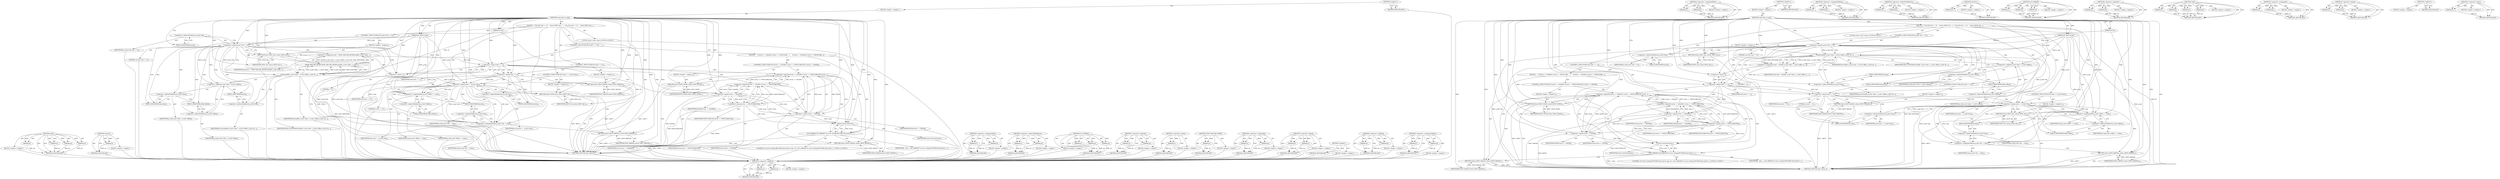 digraph "&lt;operator&gt;.assignmentMinus" {
vulnerable_140 [label=<(METHOD,&lt;operator&gt;.addition)>];
vulnerable_141 [label=<(PARAM,p1)>];
vulnerable_142 [label=<(PARAM,p2)>];
vulnerable_143 [label=<(BLOCK,&lt;empty&gt;,&lt;empty&gt;)>];
vulnerable_144 [label=<(METHOD_RETURN,ANY)>];
vulnerable_164 [label=<(METHOD,&lt;operator&gt;.assignmentPlus)>];
vulnerable_165 [label=<(PARAM,p1)>];
vulnerable_166 [label=<(PARAM,p2)>];
vulnerable_167 [label=<(BLOCK,&lt;empty&gt;,&lt;empty&gt;)>];
vulnerable_168 [label=<(METHOD_RETURN,ANY)>];
vulnerable_6 [label=<(METHOD,&lt;global&gt;)<SUB>1</SUB>>];
vulnerable_7 [label=<(BLOCK,&lt;empty&gt;,&lt;empty&gt;)<SUB>1</SUB>>];
vulnerable_8 [label=<(METHOD,send_data_to_app)<SUB>1</SUB>>];
vulnerable_9 [label=<(PARAM,int fd)<SUB>1</SUB>>];
vulnerable_10 [label=<(PARAM,BT_HDR *p_buf)<SUB>1</SUB>>];
vulnerable_11 [label=<(BLOCK,{

   if (p_buf-&gt;len == 0)
     return SENT_ALL...,{

   if (p_buf-&gt;len == 0)
     return SENT_ALL...)<SUB>1</SUB>>];
vulnerable_12 [label=<(CONTROL_STRUCTURE,IF,if (p_buf-&gt;len == 0))<SUB>3</SUB>>];
vulnerable_13 [label=<(&lt;operator&gt;.equals,p_buf-&gt;len == 0)<SUB>3</SUB>>];
vulnerable_14 [label=<(&lt;operator&gt;.indirectFieldAccess,p_buf-&gt;len)<SUB>3</SUB>>];
vulnerable_15 [label=<(IDENTIFIER,p_buf,p_buf-&gt;len == 0)<SUB>3</SUB>>];
vulnerable_16 [label=<(FIELD_IDENTIFIER,len,len)<SUB>3</SUB>>];
vulnerable_17 [label=<(LITERAL,0,p_buf-&gt;len == 0)<SUB>3</SUB>>];
vulnerable_18 [label=<(BLOCK,&lt;empty&gt;,&lt;empty&gt;)<SUB>4</SUB>>];
vulnerable_19 [label=<(RETURN,return SENT_ALL;,return SENT_ALL;)<SUB>4</SUB>>];
vulnerable_20 [label=<(IDENTIFIER,SENT_ALL,return SENT_ALL;)<SUB>4</SUB>>];
vulnerable_21 [label="<(LOCAL,ssize_t sent: ssize_t)<SUB>6</SUB>>"];
vulnerable_22 [label=<(&lt;operator&gt;.assignment,sent = send(fd, p_buf-&gt;data + p_buf-&gt;offset, p_...)<SUB>6</SUB>>];
vulnerable_23 [label=<(IDENTIFIER,sent,sent = send(fd, p_buf-&gt;data + p_buf-&gt;offset, p_...)<SUB>6</SUB>>];
vulnerable_24 [label=<(send,send(fd, p_buf-&gt;data + p_buf-&gt;offset, p_buf-&gt;le...)<SUB>6</SUB>>];
vulnerable_25 [label=<(IDENTIFIER,fd,send(fd, p_buf-&gt;data + p_buf-&gt;offset, p_buf-&gt;le...)<SUB>6</SUB>>];
vulnerable_26 [label=<(&lt;operator&gt;.addition,p_buf-&gt;data + p_buf-&gt;offset)<SUB>6</SUB>>];
vulnerable_27 [label=<(&lt;operator&gt;.indirectFieldAccess,p_buf-&gt;data)<SUB>6</SUB>>];
vulnerable_28 [label=<(IDENTIFIER,p_buf,p_buf-&gt;data + p_buf-&gt;offset)<SUB>6</SUB>>];
vulnerable_29 [label=<(FIELD_IDENTIFIER,data,data)<SUB>6</SUB>>];
vulnerable_30 [label=<(&lt;operator&gt;.indirectFieldAccess,p_buf-&gt;offset)<SUB>6</SUB>>];
vulnerable_31 [label=<(IDENTIFIER,p_buf,p_buf-&gt;data + p_buf-&gt;offset)<SUB>6</SUB>>];
vulnerable_32 [label=<(FIELD_IDENTIFIER,offset,offset)<SUB>6</SUB>>];
vulnerable_33 [label=<(&lt;operator&gt;.indirectFieldAccess,p_buf-&gt;len)<SUB>6</SUB>>];
vulnerable_34 [label=<(IDENTIFIER,p_buf,send(fd, p_buf-&gt;data + p_buf-&gt;offset, p_buf-&gt;le...)<SUB>6</SUB>>];
vulnerable_35 [label=<(FIELD_IDENTIFIER,len,len)<SUB>6</SUB>>];
vulnerable_36 [label=<(IDENTIFIER,MSG_DONTWAIT,send(fd, p_buf-&gt;data + p_buf-&gt;offset, p_buf-&gt;le...)<SUB>6</SUB>>];
vulnerable_37 [label=<(CONTROL_STRUCTURE,IF,if (sent == -1))<SUB>8</SUB>>];
vulnerable_38 [label=<(&lt;operator&gt;.equals,sent == -1)<SUB>8</SUB>>];
vulnerable_39 [label=<(IDENTIFIER,sent,sent == -1)<SUB>8</SUB>>];
vulnerable_40 [label=<(&lt;operator&gt;.minus,-1)<SUB>8</SUB>>];
vulnerable_41 [label=<(LITERAL,1,-1)<SUB>8</SUB>>];
vulnerable_42 [label=<(BLOCK,{
     if (errno == EAGAIN || errno == EWOULDBL...,{
     if (errno == EAGAIN || errno == EWOULDBL...)<SUB>8</SUB>>];
vulnerable_43 [label=<(CONTROL_STRUCTURE,IF,if (errno == EAGAIN || errno == EWOULDBLOCK || errno == EINTR))<SUB>9</SUB>>];
vulnerable_44 [label=<(&lt;operator&gt;.logicalOr,errno == EAGAIN || errno == EWOULDBLOCK || errn...)<SUB>9</SUB>>];
vulnerable_45 [label=<(&lt;operator&gt;.logicalOr,errno == EAGAIN || errno == EWOULDBLOCK)<SUB>9</SUB>>];
vulnerable_46 [label=<(&lt;operator&gt;.equals,errno == EAGAIN)<SUB>9</SUB>>];
vulnerable_47 [label=<(IDENTIFIER,errno,errno == EAGAIN)<SUB>9</SUB>>];
vulnerable_48 [label=<(IDENTIFIER,EAGAIN,errno == EAGAIN)<SUB>9</SUB>>];
vulnerable_49 [label=<(&lt;operator&gt;.equals,errno == EWOULDBLOCK)<SUB>9</SUB>>];
vulnerable_50 [label=<(IDENTIFIER,errno,errno == EWOULDBLOCK)<SUB>9</SUB>>];
vulnerable_51 [label=<(IDENTIFIER,EWOULDBLOCK,errno == EWOULDBLOCK)<SUB>9</SUB>>];
vulnerable_52 [label=<(&lt;operator&gt;.equals,errno == EINTR)<SUB>9</SUB>>];
vulnerable_53 [label=<(IDENTIFIER,errno,errno == EINTR)<SUB>9</SUB>>];
vulnerable_54 [label=<(IDENTIFIER,EINTR,errno == EINTR)<SUB>9</SUB>>];
vulnerable_55 [label=<(BLOCK,&lt;empty&gt;,&lt;empty&gt;)<SUB>10</SUB>>];
vulnerable_56 [label=<(RETURN,return SENT_NONE;,return SENT_NONE;)<SUB>10</SUB>>];
vulnerable_57 [label=<(IDENTIFIER,SENT_NONE,return SENT_NONE;)<SUB>10</SUB>>];
vulnerable_58 [label=<(LOG_ERROR,LOG_ERROR(&quot;%s error writing RFCOMM data back to...)<SUB>11</SUB>>];
vulnerable_59 [label="<(LITERAL,&quot;%s error writing RFCOMM data back to app: %s&quot;,LOG_ERROR(&quot;%s error writing RFCOMM data back to...)<SUB>11</SUB>>"];
vulnerable_60 [label=<(IDENTIFIER,__func__,LOG_ERROR(&quot;%s error writing RFCOMM data back to...)<SUB>11</SUB>>];
vulnerable_61 [label=<(strerror,strerror(errno))<SUB>11</SUB>>];
vulnerable_62 [label=<(IDENTIFIER,errno,strerror(errno))<SUB>11</SUB>>];
vulnerable_63 [label=<(RETURN,return SENT_FAILED;,return SENT_FAILED;)<SUB>12</SUB>>];
vulnerable_64 [label=<(IDENTIFIER,SENT_FAILED,return SENT_FAILED;)<SUB>12</SUB>>];
vulnerable_65 [label=<(CONTROL_STRUCTURE,IF,if (sent == 0))<SUB>15</SUB>>];
vulnerable_66 [label=<(&lt;operator&gt;.equals,sent == 0)<SUB>15</SUB>>];
vulnerable_67 [label=<(IDENTIFIER,sent,sent == 0)<SUB>15</SUB>>];
vulnerable_68 [label=<(LITERAL,0,sent == 0)<SUB>15</SUB>>];
vulnerable_69 [label=<(BLOCK,&lt;empty&gt;,&lt;empty&gt;)<SUB>16</SUB>>];
vulnerable_70 [label=<(RETURN,return SENT_FAILED;,return SENT_FAILED;)<SUB>16</SUB>>];
vulnerable_71 [label=<(IDENTIFIER,SENT_FAILED,return SENT_FAILED;)<SUB>16</SUB>>];
vulnerable_72 [label=<(CONTROL_STRUCTURE,IF,if (sent == p_buf-&gt;len))<SUB>18</SUB>>];
vulnerable_73 [label=<(&lt;operator&gt;.equals,sent == p_buf-&gt;len)<SUB>18</SUB>>];
vulnerable_74 [label=<(IDENTIFIER,sent,sent == p_buf-&gt;len)<SUB>18</SUB>>];
vulnerable_75 [label=<(&lt;operator&gt;.indirectFieldAccess,p_buf-&gt;len)<SUB>18</SUB>>];
vulnerable_76 [label=<(IDENTIFIER,p_buf,sent == p_buf-&gt;len)<SUB>18</SUB>>];
vulnerable_77 [label=<(FIELD_IDENTIFIER,len,len)<SUB>18</SUB>>];
vulnerable_78 [label=<(BLOCK,&lt;empty&gt;,&lt;empty&gt;)<SUB>19</SUB>>];
vulnerable_79 [label=<(RETURN,return SENT_ALL;,return SENT_ALL;)<SUB>19</SUB>>];
vulnerable_80 [label=<(IDENTIFIER,SENT_ALL,return SENT_ALL;)<SUB>19</SUB>>];
vulnerable_81 [label=<(&lt;operator&gt;.assignmentPlus,p_buf-&gt;offset += sent)<SUB>21</SUB>>];
vulnerable_82 [label=<(&lt;operator&gt;.indirectFieldAccess,p_buf-&gt;offset)<SUB>21</SUB>>];
vulnerable_83 [label=<(IDENTIFIER,p_buf,p_buf-&gt;offset += sent)<SUB>21</SUB>>];
vulnerable_84 [label=<(FIELD_IDENTIFIER,offset,offset)<SUB>21</SUB>>];
vulnerable_85 [label=<(IDENTIFIER,sent,p_buf-&gt;offset += sent)<SUB>21</SUB>>];
vulnerable_86 [label=<(&lt;operator&gt;.assignmentMinus,p_buf-&gt;len -= sent)<SUB>22</SUB>>];
vulnerable_87 [label=<(&lt;operator&gt;.indirectFieldAccess,p_buf-&gt;len)<SUB>22</SUB>>];
vulnerable_88 [label=<(IDENTIFIER,p_buf,p_buf-&gt;len -= sent)<SUB>22</SUB>>];
vulnerable_89 [label=<(FIELD_IDENTIFIER,len,len)<SUB>22</SUB>>];
vulnerable_90 [label=<(IDENTIFIER,sent,p_buf-&gt;len -= sent)<SUB>22</SUB>>];
vulnerable_91 [label=<(RETURN,return SENT_PARTIAL;,return SENT_PARTIAL;)<SUB>23</SUB>>];
vulnerable_92 [label=<(IDENTIFIER,SENT_PARTIAL,return SENT_PARTIAL;)<SUB>23</SUB>>];
vulnerable_93 [label=<(METHOD_RETURN,sent_status_t)<SUB>1</SUB>>];
vulnerable_95 [label=<(METHOD_RETURN,ANY)<SUB>1</SUB>>];
vulnerable_169 [label=<(METHOD,&lt;operator&gt;.assignmentMinus)>];
vulnerable_170 [label=<(PARAM,p1)>];
vulnerable_171 [label=<(PARAM,p2)>];
vulnerable_172 [label=<(BLOCK,&lt;empty&gt;,&lt;empty&gt;)>];
vulnerable_173 [label=<(METHOD_RETURN,ANY)>];
vulnerable_123 [label=<(METHOD,&lt;operator&gt;.indirectFieldAccess)>];
vulnerable_124 [label=<(PARAM,p1)>];
vulnerable_125 [label=<(PARAM,p2)>];
vulnerable_126 [label=<(BLOCK,&lt;empty&gt;,&lt;empty&gt;)>];
vulnerable_127 [label=<(METHOD_RETURN,ANY)>];
vulnerable_160 [label=<(METHOD,strerror)>];
vulnerable_161 [label=<(PARAM,p1)>];
vulnerable_162 [label=<(BLOCK,&lt;empty&gt;,&lt;empty&gt;)>];
vulnerable_163 [label=<(METHOD_RETURN,ANY)>];
vulnerable_154 [label=<(METHOD,LOG_ERROR)>];
vulnerable_155 [label=<(PARAM,p1)>];
vulnerable_156 [label=<(PARAM,p2)>];
vulnerable_157 [label=<(PARAM,p3)>];
vulnerable_158 [label=<(BLOCK,&lt;empty&gt;,&lt;empty&gt;)>];
vulnerable_159 [label=<(METHOD_RETURN,ANY)>];
vulnerable_149 [label=<(METHOD,&lt;operator&gt;.logicalOr)>];
vulnerable_150 [label=<(PARAM,p1)>];
vulnerable_151 [label=<(PARAM,p2)>];
vulnerable_152 [label=<(BLOCK,&lt;empty&gt;,&lt;empty&gt;)>];
vulnerable_153 [label=<(METHOD_RETURN,ANY)>];
vulnerable_133 [label=<(METHOD,send)>];
vulnerable_134 [label=<(PARAM,p1)>];
vulnerable_135 [label=<(PARAM,p2)>];
vulnerable_136 [label=<(PARAM,p3)>];
vulnerable_137 [label=<(PARAM,p4)>];
vulnerable_138 [label=<(BLOCK,&lt;empty&gt;,&lt;empty&gt;)>];
vulnerable_139 [label=<(METHOD_RETURN,ANY)>];
vulnerable_128 [label=<(METHOD,&lt;operator&gt;.assignment)>];
vulnerable_129 [label=<(PARAM,p1)>];
vulnerable_130 [label=<(PARAM,p2)>];
vulnerable_131 [label=<(BLOCK,&lt;empty&gt;,&lt;empty&gt;)>];
vulnerable_132 [label=<(METHOD_RETURN,ANY)>];
vulnerable_118 [label=<(METHOD,&lt;operator&gt;.equals)>];
vulnerable_119 [label=<(PARAM,p1)>];
vulnerable_120 [label=<(PARAM,p2)>];
vulnerable_121 [label=<(BLOCK,&lt;empty&gt;,&lt;empty&gt;)>];
vulnerable_122 [label=<(METHOD_RETURN,ANY)>];
vulnerable_112 [label=<(METHOD,&lt;global&gt;)<SUB>1</SUB>>];
vulnerable_113 [label=<(BLOCK,&lt;empty&gt;,&lt;empty&gt;)>];
vulnerable_114 [label=<(METHOD_RETURN,ANY)>];
vulnerable_145 [label=<(METHOD,&lt;operator&gt;.minus)>];
vulnerable_146 [label=<(PARAM,p1)>];
vulnerable_147 [label=<(BLOCK,&lt;empty&gt;,&lt;empty&gt;)>];
vulnerable_148 [label=<(METHOD_RETURN,ANY)>];
fixed_138 [label=<(METHOD,send)>];
fixed_139 [label=<(PARAM,p1)>];
fixed_140 [label=<(PARAM,p2)>];
fixed_141 [label=<(PARAM,p3)>];
fixed_142 [label=<(PARAM,p4)>];
fixed_143 [label=<(BLOCK,&lt;empty&gt;,&lt;empty&gt;)>];
fixed_144 [label=<(METHOD_RETURN,ANY)>];
fixed_165 [label=<(METHOD,strerror)>];
fixed_166 [label=<(PARAM,p1)>];
fixed_167 [label=<(BLOCK,&lt;empty&gt;,&lt;empty&gt;)>];
fixed_168 [label=<(METHOD_RETURN,ANY)>];
fixed_6 [label=<(METHOD,&lt;global&gt;)<SUB>1</SUB>>];
fixed_7 [label=<(BLOCK,&lt;empty&gt;,&lt;empty&gt;)<SUB>1</SUB>>];
fixed_8 [label=<(METHOD,send_data_to_app)<SUB>1</SUB>>];
fixed_9 [label=<(PARAM,int fd)<SUB>1</SUB>>];
fixed_10 [label=<(PARAM,BT_HDR *p_buf)<SUB>1</SUB>>];
fixed_11 [label=<(BLOCK,{

   if (p_buf-&gt;len == 0)
     return SENT_ALL...,{

   if (p_buf-&gt;len == 0)
     return SENT_ALL...)<SUB>1</SUB>>];
fixed_12 [label=<(CONTROL_STRUCTURE,IF,if (p_buf-&gt;len == 0))<SUB>3</SUB>>];
fixed_13 [label=<(&lt;operator&gt;.equals,p_buf-&gt;len == 0)<SUB>3</SUB>>];
fixed_14 [label=<(&lt;operator&gt;.indirectFieldAccess,p_buf-&gt;len)<SUB>3</SUB>>];
fixed_15 [label=<(IDENTIFIER,p_buf,p_buf-&gt;len == 0)<SUB>3</SUB>>];
fixed_16 [label=<(FIELD_IDENTIFIER,len,len)<SUB>3</SUB>>];
fixed_17 [label=<(LITERAL,0,p_buf-&gt;len == 0)<SUB>3</SUB>>];
fixed_18 [label=<(BLOCK,&lt;empty&gt;,&lt;empty&gt;)<SUB>4</SUB>>];
fixed_19 [label=<(RETURN,return SENT_ALL;,return SENT_ALL;)<SUB>4</SUB>>];
fixed_20 [label=<(IDENTIFIER,SENT_ALL,return SENT_ALL;)<SUB>4</SUB>>];
fixed_21 [label="<(LOCAL,ssize_t sent: ssize_t)<SUB>6</SUB>>"];
fixed_22 [label=<(&lt;operator&gt;.assignment,sent = TEMP_FAILURE_RETRY(send(fd, p_buf-&gt;data ...)<SUB>6</SUB>>];
fixed_23 [label=<(IDENTIFIER,sent,sent = TEMP_FAILURE_RETRY(send(fd, p_buf-&gt;data ...)<SUB>6</SUB>>];
fixed_24 [label=<(TEMP_FAILURE_RETRY,TEMP_FAILURE_RETRY(send(fd, p_buf-&gt;data + p_buf...)<SUB>6</SUB>>];
fixed_25 [label=<(send,send(fd, p_buf-&gt;data + p_buf-&gt;offset, p_buf-&gt;le...)<SUB>6</SUB>>];
fixed_26 [label=<(IDENTIFIER,fd,send(fd, p_buf-&gt;data + p_buf-&gt;offset, p_buf-&gt;le...)<SUB>6</SUB>>];
fixed_27 [label=<(&lt;operator&gt;.addition,p_buf-&gt;data + p_buf-&gt;offset)<SUB>6</SUB>>];
fixed_28 [label=<(&lt;operator&gt;.indirectFieldAccess,p_buf-&gt;data)<SUB>6</SUB>>];
fixed_29 [label=<(IDENTIFIER,p_buf,p_buf-&gt;data + p_buf-&gt;offset)<SUB>6</SUB>>];
fixed_30 [label=<(FIELD_IDENTIFIER,data,data)<SUB>6</SUB>>];
fixed_31 [label=<(&lt;operator&gt;.indirectFieldAccess,p_buf-&gt;offset)<SUB>6</SUB>>];
fixed_32 [label=<(IDENTIFIER,p_buf,p_buf-&gt;data + p_buf-&gt;offset)<SUB>6</SUB>>];
fixed_33 [label=<(FIELD_IDENTIFIER,offset,offset)<SUB>6</SUB>>];
fixed_34 [label=<(&lt;operator&gt;.indirectFieldAccess,p_buf-&gt;len)<SUB>6</SUB>>];
fixed_35 [label=<(IDENTIFIER,p_buf,send(fd, p_buf-&gt;data + p_buf-&gt;offset, p_buf-&gt;le...)<SUB>6</SUB>>];
fixed_36 [label=<(FIELD_IDENTIFIER,len,len)<SUB>6</SUB>>];
fixed_37 [label=<(IDENTIFIER,MSG_DONTWAIT,send(fd, p_buf-&gt;data + p_buf-&gt;offset, p_buf-&gt;le...)<SUB>6</SUB>>];
fixed_38 [label=<(CONTROL_STRUCTURE,IF,if (sent == -1))<SUB>8</SUB>>];
fixed_39 [label=<(&lt;operator&gt;.equals,sent == -1)<SUB>8</SUB>>];
fixed_40 [label=<(IDENTIFIER,sent,sent == -1)<SUB>8</SUB>>];
fixed_41 [label=<(&lt;operator&gt;.minus,-1)<SUB>8</SUB>>];
fixed_42 [label=<(LITERAL,1,-1)<SUB>8</SUB>>];
fixed_43 [label=<(BLOCK,{
     if (errno == EAGAIN || errno == EWOULDBL...,{
     if (errno == EAGAIN || errno == EWOULDBL...)<SUB>8</SUB>>];
fixed_44 [label=<(CONTROL_STRUCTURE,IF,if (errno == EAGAIN || errno == EWOULDBLOCK || errno == EINTR))<SUB>9</SUB>>];
fixed_45 [label=<(&lt;operator&gt;.logicalOr,errno == EAGAIN || errno == EWOULDBLOCK || errn...)<SUB>9</SUB>>];
fixed_46 [label=<(&lt;operator&gt;.logicalOr,errno == EAGAIN || errno == EWOULDBLOCK)<SUB>9</SUB>>];
fixed_47 [label=<(&lt;operator&gt;.equals,errno == EAGAIN)<SUB>9</SUB>>];
fixed_48 [label=<(IDENTIFIER,errno,errno == EAGAIN)<SUB>9</SUB>>];
fixed_49 [label=<(IDENTIFIER,EAGAIN,errno == EAGAIN)<SUB>9</SUB>>];
fixed_50 [label=<(&lt;operator&gt;.equals,errno == EWOULDBLOCK)<SUB>9</SUB>>];
fixed_51 [label=<(IDENTIFIER,errno,errno == EWOULDBLOCK)<SUB>9</SUB>>];
fixed_52 [label=<(IDENTIFIER,EWOULDBLOCK,errno == EWOULDBLOCK)<SUB>9</SUB>>];
fixed_53 [label=<(&lt;operator&gt;.equals,errno == EINTR)<SUB>9</SUB>>];
fixed_54 [label=<(IDENTIFIER,errno,errno == EINTR)<SUB>9</SUB>>];
fixed_55 [label=<(IDENTIFIER,EINTR,errno == EINTR)<SUB>9</SUB>>];
fixed_56 [label=<(BLOCK,&lt;empty&gt;,&lt;empty&gt;)<SUB>10</SUB>>];
fixed_57 [label=<(RETURN,return SENT_NONE;,return SENT_NONE;)<SUB>10</SUB>>];
fixed_58 [label=<(IDENTIFIER,SENT_NONE,return SENT_NONE;)<SUB>10</SUB>>];
fixed_59 [label=<(LOG_ERROR,LOG_ERROR(&quot;%s error writing RFCOMM data back to...)<SUB>11</SUB>>];
fixed_60 [label="<(LITERAL,&quot;%s error writing RFCOMM data back to app: %s&quot;,LOG_ERROR(&quot;%s error writing RFCOMM data back to...)<SUB>11</SUB>>"];
fixed_61 [label=<(IDENTIFIER,__func__,LOG_ERROR(&quot;%s error writing RFCOMM data back to...)<SUB>11</SUB>>];
fixed_62 [label=<(strerror,strerror(errno))<SUB>11</SUB>>];
fixed_63 [label=<(IDENTIFIER,errno,strerror(errno))<SUB>11</SUB>>];
fixed_64 [label=<(RETURN,return SENT_FAILED;,return SENT_FAILED;)<SUB>12</SUB>>];
fixed_65 [label=<(IDENTIFIER,SENT_FAILED,return SENT_FAILED;)<SUB>12</SUB>>];
fixed_66 [label=<(CONTROL_STRUCTURE,IF,if (sent == 0))<SUB>15</SUB>>];
fixed_67 [label=<(&lt;operator&gt;.equals,sent == 0)<SUB>15</SUB>>];
fixed_68 [label=<(IDENTIFIER,sent,sent == 0)<SUB>15</SUB>>];
fixed_69 [label=<(LITERAL,0,sent == 0)<SUB>15</SUB>>];
fixed_70 [label=<(BLOCK,&lt;empty&gt;,&lt;empty&gt;)<SUB>16</SUB>>];
fixed_71 [label=<(RETURN,return SENT_FAILED;,return SENT_FAILED;)<SUB>16</SUB>>];
fixed_72 [label=<(IDENTIFIER,SENT_FAILED,return SENT_FAILED;)<SUB>16</SUB>>];
fixed_73 [label=<(CONTROL_STRUCTURE,IF,if (sent == p_buf-&gt;len))<SUB>18</SUB>>];
fixed_74 [label=<(&lt;operator&gt;.equals,sent == p_buf-&gt;len)<SUB>18</SUB>>];
fixed_75 [label=<(IDENTIFIER,sent,sent == p_buf-&gt;len)<SUB>18</SUB>>];
fixed_76 [label=<(&lt;operator&gt;.indirectFieldAccess,p_buf-&gt;len)<SUB>18</SUB>>];
fixed_77 [label=<(IDENTIFIER,p_buf,sent == p_buf-&gt;len)<SUB>18</SUB>>];
fixed_78 [label=<(FIELD_IDENTIFIER,len,len)<SUB>18</SUB>>];
fixed_79 [label=<(BLOCK,&lt;empty&gt;,&lt;empty&gt;)<SUB>19</SUB>>];
fixed_80 [label=<(RETURN,return SENT_ALL;,return SENT_ALL;)<SUB>19</SUB>>];
fixed_81 [label=<(IDENTIFIER,SENT_ALL,return SENT_ALL;)<SUB>19</SUB>>];
fixed_82 [label=<(&lt;operator&gt;.assignmentPlus,p_buf-&gt;offset += sent)<SUB>21</SUB>>];
fixed_83 [label=<(&lt;operator&gt;.indirectFieldAccess,p_buf-&gt;offset)<SUB>21</SUB>>];
fixed_84 [label=<(IDENTIFIER,p_buf,p_buf-&gt;offset += sent)<SUB>21</SUB>>];
fixed_85 [label=<(FIELD_IDENTIFIER,offset,offset)<SUB>21</SUB>>];
fixed_86 [label=<(IDENTIFIER,sent,p_buf-&gt;offset += sent)<SUB>21</SUB>>];
fixed_87 [label=<(&lt;operator&gt;.assignmentMinus,p_buf-&gt;len -= sent)<SUB>22</SUB>>];
fixed_88 [label=<(&lt;operator&gt;.indirectFieldAccess,p_buf-&gt;len)<SUB>22</SUB>>];
fixed_89 [label=<(IDENTIFIER,p_buf,p_buf-&gt;len -= sent)<SUB>22</SUB>>];
fixed_90 [label=<(FIELD_IDENTIFIER,len,len)<SUB>22</SUB>>];
fixed_91 [label=<(IDENTIFIER,sent,p_buf-&gt;len -= sent)<SUB>22</SUB>>];
fixed_92 [label=<(RETURN,return SENT_PARTIAL;,return SENT_PARTIAL;)<SUB>23</SUB>>];
fixed_93 [label=<(IDENTIFIER,SENT_PARTIAL,return SENT_PARTIAL;)<SUB>23</SUB>>];
fixed_94 [label=<(METHOD_RETURN,sent_status_t)<SUB>1</SUB>>];
fixed_96 [label=<(METHOD_RETURN,ANY)<SUB>1</SUB>>];
fixed_169 [label=<(METHOD,&lt;operator&gt;.assignmentPlus)>];
fixed_170 [label=<(PARAM,p1)>];
fixed_171 [label=<(PARAM,p2)>];
fixed_172 [label=<(BLOCK,&lt;empty&gt;,&lt;empty&gt;)>];
fixed_173 [label=<(METHOD_RETURN,ANY)>];
fixed_124 [label=<(METHOD,&lt;operator&gt;.indirectFieldAccess)>];
fixed_125 [label=<(PARAM,p1)>];
fixed_126 [label=<(PARAM,p2)>];
fixed_127 [label=<(BLOCK,&lt;empty&gt;,&lt;empty&gt;)>];
fixed_128 [label=<(METHOD_RETURN,ANY)>];
fixed_159 [label=<(METHOD,LOG_ERROR)>];
fixed_160 [label=<(PARAM,p1)>];
fixed_161 [label=<(PARAM,p2)>];
fixed_162 [label=<(PARAM,p3)>];
fixed_163 [label=<(BLOCK,&lt;empty&gt;,&lt;empty&gt;)>];
fixed_164 [label=<(METHOD_RETURN,ANY)>];
fixed_154 [label=<(METHOD,&lt;operator&gt;.logicalOr)>];
fixed_155 [label=<(PARAM,p1)>];
fixed_156 [label=<(PARAM,p2)>];
fixed_157 [label=<(BLOCK,&lt;empty&gt;,&lt;empty&gt;)>];
fixed_158 [label=<(METHOD_RETURN,ANY)>];
fixed_150 [label=<(METHOD,&lt;operator&gt;.minus)>];
fixed_151 [label=<(PARAM,p1)>];
fixed_152 [label=<(BLOCK,&lt;empty&gt;,&lt;empty&gt;)>];
fixed_153 [label=<(METHOD_RETURN,ANY)>];
fixed_134 [label=<(METHOD,TEMP_FAILURE_RETRY)>];
fixed_135 [label=<(PARAM,p1)>];
fixed_136 [label=<(BLOCK,&lt;empty&gt;,&lt;empty&gt;)>];
fixed_137 [label=<(METHOD_RETURN,ANY)>];
fixed_129 [label=<(METHOD,&lt;operator&gt;.assignment)>];
fixed_130 [label=<(PARAM,p1)>];
fixed_131 [label=<(PARAM,p2)>];
fixed_132 [label=<(BLOCK,&lt;empty&gt;,&lt;empty&gt;)>];
fixed_133 [label=<(METHOD_RETURN,ANY)>];
fixed_119 [label=<(METHOD,&lt;operator&gt;.equals)>];
fixed_120 [label=<(PARAM,p1)>];
fixed_121 [label=<(PARAM,p2)>];
fixed_122 [label=<(BLOCK,&lt;empty&gt;,&lt;empty&gt;)>];
fixed_123 [label=<(METHOD_RETURN,ANY)>];
fixed_113 [label=<(METHOD,&lt;global&gt;)<SUB>1</SUB>>];
fixed_114 [label=<(BLOCK,&lt;empty&gt;,&lt;empty&gt;)>];
fixed_115 [label=<(METHOD_RETURN,ANY)>];
fixed_145 [label=<(METHOD,&lt;operator&gt;.addition)>];
fixed_146 [label=<(PARAM,p1)>];
fixed_147 [label=<(PARAM,p2)>];
fixed_148 [label=<(BLOCK,&lt;empty&gt;,&lt;empty&gt;)>];
fixed_149 [label=<(METHOD_RETURN,ANY)>];
fixed_174 [label=<(METHOD,&lt;operator&gt;.assignmentMinus)>];
fixed_175 [label=<(PARAM,p1)>];
fixed_176 [label=<(PARAM,p2)>];
fixed_177 [label=<(BLOCK,&lt;empty&gt;,&lt;empty&gt;)>];
fixed_178 [label=<(METHOD_RETURN,ANY)>];
vulnerable_140 -> vulnerable_141  [key=0, label="AST: "];
vulnerable_140 -> vulnerable_141  [key=1, label="DDG: "];
vulnerable_140 -> vulnerable_143  [key=0, label="AST: "];
vulnerable_140 -> vulnerable_142  [key=0, label="AST: "];
vulnerable_140 -> vulnerable_142  [key=1, label="DDG: "];
vulnerable_140 -> vulnerable_144  [key=0, label="AST: "];
vulnerable_140 -> vulnerable_144  [key=1, label="CFG: "];
vulnerable_141 -> vulnerable_144  [key=0, label="DDG: p1"];
vulnerable_142 -> vulnerable_144  [key=0, label="DDG: p2"];
vulnerable_164 -> vulnerable_165  [key=0, label="AST: "];
vulnerable_164 -> vulnerable_165  [key=1, label="DDG: "];
vulnerable_164 -> vulnerable_167  [key=0, label="AST: "];
vulnerable_164 -> vulnerable_166  [key=0, label="AST: "];
vulnerable_164 -> vulnerable_166  [key=1, label="DDG: "];
vulnerable_164 -> vulnerable_168  [key=0, label="AST: "];
vulnerable_164 -> vulnerable_168  [key=1, label="CFG: "];
vulnerable_165 -> vulnerable_168  [key=0, label="DDG: p1"];
vulnerable_166 -> vulnerable_168  [key=0, label="DDG: p2"];
vulnerable_6 -> vulnerable_7  [key=0, label="AST: "];
vulnerable_6 -> vulnerable_95  [key=0, label="AST: "];
vulnerable_6 -> vulnerable_95  [key=1, label="CFG: "];
vulnerable_7 -> vulnerable_8  [key=0, label="AST: "];
vulnerable_8 -> vulnerable_9  [key=0, label="AST: "];
vulnerable_8 -> vulnerable_9  [key=1, label="DDG: "];
vulnerable_8 -> vulnerable_10  [key=0, label="AST: "];
vulnerable_8 -> vulnerable_10  [key=1, label="DDG: "];
vulnerable_8 -> vulnerable_11  [key=0, label="AST: "];
vulnerable_8 -> vulnerable_93  [key=0, label="AST: "];
vulnerable_8 -> vulnerable_16  [key=0, label="CFG: "];
vulnerable_8 -> vulnerable_81  [key=0, label="DDG: "];
vulnerable_8 -> vulnerable_86  [key=0, label="DDG: "];
vulnerable_8 -> vulnerable_91  [key=0, label="DDG: "];
vulnerable_8 -> vulnerable_92  [key=0, label="DDG: "];
vulnerable_8 -> vulnerable_13  [key=0, label="DDG: "];
vulnerable_8 -> vulnerable_19  [key=0, label="DDG: "];
vulnerable_8 -> vulnerable_24  [key=0, label="DDG: "];
vulnerable_8 -> vulnerable_38  [key=0, label="DDG: "];
vulnerable_8 -> vulnerable_63  [key=0, label="DDG: "];
vulnerable_8 -> vulnerable_66  [key=0, label="DDG: "];
vulnerable_8 -> vulnerable_70  [key=0, label="DDG: "];
vulnerable_8 -> vulnerable_73  [key=0, label="DDG: "];
vulnerable_8 -> vulnerable_79  [key=0, label="DDG: "];
vulnerable_8 -> vulnerable_20  [key=0, label="DDG: "];
vulnerable_8 -> vulnerable_40  [key=0, label="DDG: "];
vulnerable_8 -> vulnerable_58  [key=0, label="DDG: "];
vulnerable_8 -> vulnerable_64  [key=0, label="DDG: "];
vulnerable_8 -> vulnerable_71  [key=0, label="DDG: "];
vulnerable_8 -> vulnerable_80  [key=0, label="DDG: "];
vulnerable_8 -> vulnerable_56  [key=0, label="DDG: "];
vulnerable_8 -> vulnerable_61  [key=0, label="DDG: "];
vulnerable_8 -> vulnerable_52  [key=0, label="DDG: "];
vulnerable_8 -> vulnerable_57  [key=0, label="DDG: "];
vulnerable_8 -> vulnerable_46  [key=0, label="DDG: "];
vulnerable_8 -> vulnerable_49  [key=0, label="DDG: "];
vulnerable_9 -> vulnerable_93  [key=0, label="DDG: fd"];
vulnerable_9 -> vulnerable_24  [key=0, label="DDG: fd"];
vulnerable_10 -> vulnerable_93  [key=0, label="DDG: p_buf"];
vulnerable_10 -> vulnerable_81  [key=0, label="DDG: p_buf"];
vulnerable_10 -> vulnerable_86  [key=0, label="DDG: p_buf"];
vulnerable_10 -> vulnerable_13  [key=0, label="DDG: p_buf"];
vulnerable_10 -> vulnerable_24  [key=0, label="DDG: p_buf"];
vulnerable_10 -> vulnerable_73  [key=0, label="DDG: p_buf"];
vulnerable_10 -> vulnerable_26  [key=0, label="DDG: p_buf"];
vulnerable_11 -> vulnerable_12  [key=0, label="AST: "];
vulnerable_11 -> vulnerable_21  [key=0, label="AST: "];
vulnerable_11 -> vulnerable_22  [key=0, label="AST: "];
vulnerable_11 -> vulnerable_37  [key=0, label="AST: "];
vulnerable_11 -> vulnerable_65  [key=0, label="AST: "];
vulnerable_11 -> vulnerable_72  [key=0, label="AST: "];
vulnerable_11 -> vulnerable_81  [key=0, label="AST: "];
vulnerable_11 -> vulnerable_86  [key=0, label="AST: "];
vulnerable_11 -> vulnerable_91  [key=0, label="AST: "];
vulnerable_12 -> vulnerable_13  [key=0, label="AST: "];
vulnerable_12 -> vulnerable_18  [key=0, label="AST: "];
vulnerable_13 -> vulnerable_14  [key=0, label="AST: "];
vulnerable_13 -> vulnerable_17  [key=0, label="AST: "];
vulnerable_13 -> vulnerable_19  [key=0, label="CFG: "];
vulnerable_13 -> vulnerable_19  [key=1, label="CDG: "];
vulnerable_13 -> vulnerable_29  [key=0, label="CFG: "];
vulnerable_13 -> vulnerable_29  [key=1, label="CDG: "];
vulnerable_13 -> vulnerable_93  [key=0, label="DDG: p_buf-&gt;len"];
vulnerable_13 -> vulnerable_93  [key=1, label="DDG: p_buf-&gt;len == 0"];
vulnerable_13 -> vulnerable_24  [key=0, label="DDG: p_buf-&gt;len"];
vulnerable_13 -> vulnerable_24  [key=1, label="CDG: "];
vulnerable_13 -> vulnerable_30  [key=0, label="CDG: "];
vulnerable_13 -> vulnerable_32  [key=0, label="CDG: "];
vulnerable_13 -> vulnerable_26  [key=0, label="CDG: "];
vulnerable_13 -> vulnerable_38  [key=0, label="CDG: "];
vulnerable_13 -> vulnerable_22  [key=0, label="CDG: "];
vulnerable_13 -> vulnerable_27  [key=0, label="CDG: "];
vulnerable_13 -> vulnerable_40  [key=0, label="CDG: "];
vulnerable_13 -> vulnerable_35  [key=0, label="CDG: "];
vulnerable_13 -> vulnerable_33  [key=0, label="CDG: "];
vulnerable_14 -> vulnerable_15  [key=0, label="AST: "];
vulnerable_14 -> vulnerable_16  [key=0, label="AST: "];
vulnerable_14 -> vulnerable_13  [key=0, label="CFG: "];
vulnerable_16 -> vulnerable_14  [key=0, label="CFG: "];
vulnerable_18 -> vulnerable_19  [key=0, label="AST: "];
vulnerable_19 -> vulnerable_20  [key=0, label="AST: "];
vulnerable_19 -> vulnerable_93  [key=0, label="CFG: "];
vulnerable_19 -> vulnerable_93  [key=1, label="DDG: &lt;RET&gt;"];
vulnerable_20 -> vulnerable_19  [key=0, label="DDG: SENT_ALL"];
vulnerable_22 -> vulnerable_23  [key=0, label="AST: "];
vulnerable_22 -> vulnerable_24  [key=0, label="AST: "];
vulnerable_22 -> vulnerable_40  [key=0, label="CFG: "];
vulnerable_22 -> vulnerable_38  [key=0, label="DDG: sent"];
vulnerable_24 -> vulnerable_25  [key=0, label="AST: "];
vulnerable_24 -> vulnerable_26  [key=0, label="AST: "];
vulnerable_24 -> vulnerable_33  [key=0, label="AST: "];
vulnerable_24 -> vulnerable_36  [key=0, label="AST: "];
vulnerable_24 -> vulnerable_22  [key=0, label="CFG: "];
vulnerable_24 -> vulnerable_22  [key=1, label="DDG: fd"];
vulnerable_24 -> vulnerable_22  [key=2, label="DDG: p_buf-&gt;data + p_buf-&gt;offset"];
vulnerable_24 -> vulnerable_22  [key=3, label="DDG: p_buf-&gt;len"];
vulnerable_24 -> vulnerable_22  [key=4, label="DDG: MSG_DONTWAIT"];
vulnerable_24 -> vulnerable_93  [key=0, label="DDG: MSG_DONTWAIT"];
vulnerable_24 -> vulnerable_73  [key=0, label="DDG: p_buf-&gt;len"];
vulnerable_26 -> vulnerable_27  [key=0, label="AST: "];
vulnerable_26 -> vulnerable_30  [key=0, label="AST: "];
vulnerable_26 -> vulnerable_35  [key=0, label="CFG: "];
vulnerable_27 -> vulnerable_28  [key=0, label="AST: "];
vulnerable_27 -> vulnerable_29  [key=0, label="AST: "];
vulnerable_27 -> vulnerable_32  [key=0, label="CFG: "];
vulnerable_29 -> vulnerable_27  [key=0, label="CFG: "];
vulnerable_30 -> vulnerable_31  [key=0, label="AST: "];
vulnerable_30 -> vulnerable_32  [key=0, label="AST: "];
vulnerable_30 -> vulnerable_26  [key=0, label="CFG: "];
vulnerable_32 -> vulnerable_30  [key=0, label="CFG: "];
vulnerable_33 -> vulnerable_34  [key=0, label="AST: "];
vulnerable_33 -> vulnerable_35  [key=0, label="AST: "];
vulnerable_33 -> vulnerable_24  [key=0, label="CFG: "];
vulnerable_35 -> vulnerable_33  [key=0, label="CFG: "];
vulnerable_37 -> vulnerable_38  [key=0, label="AST: "];
vulnerable_37 -> vulnerable_42  [key=0, label="AST: "];
vulnerable_38 -> vulnerable_39  [key=0, label="AST: "];
vulnerable_38 -> vulnerable_40  [key=0, label="AST: "];
vulnerable_38 -> vulnerable_46  [key=0, label="CFG: "];
vulnerable_38 -> vulnerable_46  [key=1, label="CDG: "];
vulnerable_38 -> vulnerable_66  [key=0, label="CFG: "];
vulnerable_38 -> vulnerable_66  [key=1, label="DDG: sent"];
vulnerable_38 -> vulnerable_66  [key=2, label="CDG: "];
vulnerable_38 -> vulnerable_45  [key=0, label="CDG: "];
vulnerable_38 -> vulnerable_44  [key=0, label="CDG: "];
vulnerable_40 -> vulnerable_41  [key=0, label="AST: "];
vulnerable_40 -> vulnerable_38  [key=0, label="CFG: "];
vulnerable_40 -> vulnerable_38  [key=1, label="DDG: 1"];
vulnerable_42 -> vulnerable_43  [key=0, label="AST: "];
vulnerable_42 -> vulnerable_58  [key=0, label="AST: "];
vulnerable_42 -> vulnerable_63  [key=0, label="AST: "];
vulnerable_43 -> vulnerable_44  [key=0, label="AST: "];
vulnerable_43 -> vulnerable_55  [key=0, label="AST: "];
vulnerable_44 -> vulnerable_45  [key=0, label="AST: "];
vulnerable_44 -> vulnerable_52  [key=0, label="AST: "];
vulnerable_44 -> vulnerable_56  [key=0, label="CFG: "];
vulnerable_44 -> vulnerable_56  [key=1, label="CDG: "];
vulnerable_44 -> vulnerable_61  [key=0, label="CFG: "];
vulnerable_44 -> vulnerable_61  [key=1, label="CDG: "];
vulnerable_44 -> vulnerable_58  [key=0, label="CDG: "];
vulnerable_44 -> vulnerable_63  [key=0, label="CDG: "];
vulnerable_45 -> vulnerable_46  [key=0, label="AST: "];
vulnerable_45 -> vulnerable_49  [key=0, label="AST: "];
vulnerable_45 -> vulnerable_44  [key=0, label="CFG: "];
vulnerable_45 -> vulnerable_44  [key=1, label="DDG: errno == EAGAIN"];
vulnerable_45 -> vulnerable_44  [key=2, label="DDG: errno == EWOULDBLOCK"];
vulnerable_45 -> vulnerable_52  [key=0, label="CFG: "];
vulnerable_45 -> vulnerable_52  [key=1, label="CDG: "];
vulnerable_46 -> vulnerable_47  [key=0, label="AST: "];
vulnerable_46 -> vulnerable_48  [key=0, label="AST: "];
vulnerable_46 -> vulnerable_45  [key=0, label="CFG: "];
vulnerable_46 -> vulnerable_45  [key=1, label="DDG: errno"];
vulnerable_46 -> vulnerable_45  [key=2, label="DDG: EAGAIN"];
vulnerable_46 -> vulnerable_49  [key=0, label="CFG: "];
vulnerable_46 -> vulnerable_49  [key=1, label="DDG: errno"];
vulnerable_46 -> vulnerable_49  [key=2, label="CDG: "];
vulnerable_46 -> vulnerable_93  [key=0, label="DDG: EAGAIN"];
vulnerable_46 -> vulnerable_61  [key=0, label="DDG: errno"];
vulnerable_46 -> vulnerable_52  [key=0, label="DDG: errno"];
vulnerable_49 -> vulnerable_50  [key=0, label="AST: "];
vulnerable_49 -> vulnerable_51  [key=0, label="AST: "];
vulnerable_49 -> vulnerable_45  [key=0, label="CFG: "];
vulnerable_49 -> vulnerable_45  [key=1, label="DDG: errno"];
vulnerable_49 -> vulnerable_45  [key=2, label="DDG: EWOULDBLOCK"];
vulnerable_49 -> vulnerable_93  [key=0, label="DDG: EWOULDBLOCK"];
vulnerable_49 -> vulnerable_61  [key=0, label="DDG: errno"];
vulnerable_49 -> vulnerable_52  [key=0, label="DDG: errno"];
vulnerable_52 -> vulnerable_53  [key=0, label="AST: "];
vulnerable_52 -> vulnerable_54  [key=0, label="AST: "];
vulnerable_52 -> vulnerable_44  [key=0, label="CFG: "];
vulnerable_52 -> vulnerable_44  [key=1, label="DDG: errno"];
vulnerable_52 -> vulnerable_44  [key=2, label="DDG: EINTR"];
vulnerable_52 -> vulnerable_93  [key=0, label="DDG: EINTR"];
vulnerable_52 -> vulnerable_61  [key=0, label="DDG: errno"];
vulnerable_55 -> vulnerable_56  [key=0, label="AST: "];
vulnerable_56 -> vulnerable_57  [key=0, label="AST: "];
vulnerable_56 -> vulnerable_93  [key=0, label="CFG: "];
vulnerable_56 -> vulnerable_93  [key=1, label="DDG: &lt;RET&gt;"];
vulnerable_57 -> vulnerable_56  [key=0, label="DDG: SENT_NONE"];
vulnerable_58 -> vulnerable_59  [key=0, label="AST: "];
vulnerable_58 -> vulnerable_60  [key=0, label="AST: "];
vulnerable_58 -> vulnerable_61  [key=0, label="AST: "];
vulnerable_58 -> vulnerable_63  [key=0, label="CFG: "];
vulnerable_58 -> vulnerable_93  [key=0, label="DDG: __func__"];
vulnerable_61 -> vulnerable_62  [key=0, label="AST: "];
vulnerable_61 -> vulnerable_58  [key=0, label="CFG: "];
vulnerable_61 -> vulnerable_58  [key=1, label="DDG: errno"];
vulnerable_63 -> vulnerable_64  [key=0, label="AST: "];
vulnerable_63 -> vulnerable_93  [key=0, label="CFG: "];
vulnerable_63 -> vulnerable_93  [key=1, label="DDG: &lt;RET&gt;"];
vulnerable_64 -> vulnerable_63  [key=0, label="DDG: SENT_FAILED"];
vulnerable_65 -> vulnerable_66  [key=0, label="AST: "];
vulnerable_65 -> vulnerable_69  [key=0, label="AST: "];
vulnerable_66 -> vulnerable_67  [key=0, label="AST: "];
vulnerable_66 -> vulnerable_68  [key=0, label="AST: "];
vulnerable_66 -> vulnerable_70  [key=0, label="CFG: "];
vulnerable_66 -> vulnerable_70  [key=1, label="CDG: "];
vulnerable_66 -> vulnerable_77  [key=0, label="CFG: "];
vulnerable_66 -> vulnerable_77  [key=1, label="CDG: "];
vulnerable_66 -> vulnerable_73  [key=0, label="DDG: sent"];
vulnerable_66 -> vulnerable_73  [key=1, label="CDG: "];
vulnerable_66 -> vulnerable_75  [key=0, label="CDG: "];
vulnerable_69 -> vulnerable_70  [key=0, label="AST: "];
vulnerable_70 -> vulnerable_71  [key=0, label="AST: "];
vulnerable_70 -> vulnerable_93  [key=0, label="CFG: "];
vulnerable_70 -> vulnerable_93  [key=1, label="DDG: &lt;RET&gt;"];
vulnerable_71 -> vulnerable_70  [key=0, label="DDG: SENT_FAILED"];
vulnerable_72 -> vulnerable_73  [key=0, label="AST: "];
vulnerable_72 -> vulnerable_78  [key=0, label="AST: "];
vulnerable_73 -> vulnerable_74  [key=0, label="AST: "];
vulnerable_73 -> vulnerable_75  [key=0, label="AST: "];
vulnerable_73 -> vulnerable_79  [key=0, label="CFG: "];
vulnerable_73 -> vulnerable_79  [key=1, label="CDG: "];
vulnerable_73 -> vulnerable_84  [key=0, label="CFG: "];
vulnerable_73 -> vulnerable_84  [key=1, label="CDG: "];
vulnerable_73 -> vulnerable_81  [key=0, label="DDG: sent"];
vulnerable_73 -> vulnerable_81  [key=1, label="CDG: "];
vulnerable_73 -> vulnerable_86  [key=0, label="DDG: sent"];
vulnerable_73 -> vulnerable_86  [key=1, label="DDG: p_buf-&gt;len"];
vulnerable_73 -> vulnerable_86  [key=2, label="CDG: "];
vulnerable_73 -> vulnerable_89  [key=0, label="CDG: "];
vulnerable_73 -> vulnerable_87  [key=0, label="CDG: "];
vulnerable_73 -> vulnerable_91  [key=0, label="CDG: "];
vulnerable_73 -> vulnerable_82  [key=0, label="CDG: "];
vulnerable_75 -> vulnerable_76  [key=0, label="AST: "];
vulnerable_75 -> vulnerable_77  [key=0, label="AST: "];
vulnerable_75 -> vulnerable_73  [key=0, label="CFG: "];
vulnerable_77 -> vulnerable_75  [key=0, label="CFG: "];
vulnerable_78 -> vulnerable_79  [key=0, label="AST: "];
vulnerable_79 -> vulnerable_80  [key=0, label="AST: "];
vulnerable_79 -> vulnerable_93  [key=0, label="CFG: "];
vulnerable_79 -> vulnerable_93  [key=1, label="DDG: &lt;RET&gt;"];
vulnerable_80 -> vulnerable_79  [key=0, label="DDG: SENT_ALL"];
vulnerable_81 -> vulnerable_82  [key=0, label="AST: "];
vulnerable_81 -> vulnerable_85  [key=0, label="AST: "];
vulnerable_81 -> vulnerable_89  [key=0, label="CFG: "];
vulnerable_82 -> vulnerable_83  [key=0, label="AST: "];
vulnerable_82 -> vulnerable_84  [key=0, label="AST: "];
vulnerable_82 -> vulnerable_81  [key=0, label="CFG: "];
vulnerable_84 -> vulnerable_82  [key=0, label="CFG: "];
vulnerable_86 -> vulnerable_87  [key=0, label="AST: "];
vulnerable_86 -> vulnerable_90  [key=0, label="AST: "];
vulnerable_86 -> vulnerable_91  [key=0, label="CFG: "];
vulnerable_87 -> vulnerable_88  [key=0, label="AST: "];
vulnerable_87 -> vulnerable_89  [key=0, label="AST: "];
vulnerable_87 -> vulnerable_86  [key=0, label="CFG: "];
vulnerable_89 -> vulnerable_87  [key=0, label="CFG: "];
vulnerable_91 -> vulnerable_92  [key=0, label="AST: "];
vulnerable_91 -> vulnerable_93  [key=0, label="CFG: "];
vulnerable_91 -> vulnerable_93  [key=1, label="DDG: &lt;RET&gt;"];
vulnerable_92 -> vulnerable_91  [key=0, label="DDG: SENT_PARTIAL"];
vulnerable_169 -> vulnerable_170  [key=0, label="AST: "];
vulnerable_169 -> vulnerable_170  [key=1, label="DDG: "];
vulnerable_169 -> vulnerable_172  [key=0, label="AST: "];
vulnerable_169 -> vulnerable_171  [key=0, label="AST: "];
vulnerable_169 -> vulnerable_171  [key=1, label="DDG: "];
vulnerable_169 -> vulnerable_173  [key=0, label="AST: "];
vulnerable_169 -> vulnerable_173  [key=1, label="CFG: "];
vulnerable_170 -> vulnerable_173  [key=0, label="DDG: p1"];
vulnerable_171 -> vulnerable_173  [key=0, label="DDG: p2"];
vulnerable_123 -> vulnerable_124  [key=0, label="AST: "];
vulnerable_123 -> vulnerable_124  [key=1, label="DDG: "];
vulnerable_123 -> vulnerable_126  [key=0, label="AST: "];
vulnerable_123 -> vulnerable_125  [key=0, label="AST: "];
vulnerable_123 -> vulnerable_125  [key=1, label="DDG: "];
vulnerable_123 -> vulnerable_127  [key=0, label="AST: "];
vulnerable_123 -> vulnerable_127  [key=1, label="CFG: "];
vulnerable_124 -> vulnerable_127  [key=0, label="DDG: p1"];
vulnerable_125 -> vulnerable_127  [key=0, label="DDG: p2"];
vulnerable_160 -> vulnerable_161  [key=0, label="AST: "];
vulnerable_160 -> vulnerable_161  [key=1, label="DDG: "];
vulnerable_160 -> vulnerable_162  [key=0, label="AST: "];
vulnerable_160 -> vulnerable_163  [key=0, label="AST: "];
vulnerable_160 -> vulnerable_163  [key=1, label="CFG: "];
vulnerable_161 -> vulnerable_163  [key=0, label="DDG: p1"];
vulnerable_154 -> vulnerable_155  [key=0, label="AST: "];
vulnerable_154 -> vulnerable_155  [key=1, label="DDG: "];
vulnerable_154 -> vulnerable_158  [key=0, label="AST: "];
vulnerable_154 -> vulnerable_156  [key=0, label="AST: "];
vulnerable_154 -> vulnerable_156  [key=1, label="DDG: "];
vulnerable_154 -> vulnerable_159  [key=0, label="AST: "];
vulnerable_154 -> vulnerable_159  [key=1, label="CFG: "];
vulnerable_154 -> vulnerable_157  [key=0, label="AST: "];
vulnerable_154 -> vulnerable_157  [key=1, label="DDG: "];
vulnerable_155 -> vulnerable_159  [key=0, label="DDG: p1"];
vulnerable_156 -> vulnerable_159  [key=0, label="DDG: p2"];
vulnerable_157 -> vulnerable_159  [key=0, label="DDG: p3"];
vulnerable_149 -> vulnerable_150  [key=0, label="AST: "];
vulnerable_149 -> vulnerable_150  [key=1, label="DDG: "];
vulnerable_149 -> vulnerable_152  [key=0, label="AST: "];
vulnerable_149 -> vulnerable_151  [key=0, label="AST: "];
vulnerable_149 -> vulnerable_151  [key=1, label="DDG: "];
vulnerable_149 -> vulnerable_153  [key=0, label="AST: "];
vulnerable_149 -> vulnerable_153  [key=1, label="CFG: "];
vulnerable_150 -> vulnerable_153  [key=0, label="DDG: p1"];
vulnerable_151 -> vulnerable_153  [key=0, label="DDG: p2"];
vulnerable_133 -> vulnerable_134  [key=0, label="AST: "];
vulnerable_133 -> vulnerable_134  [key=1, label="DDG: "];
vulnerable_133 -> vulnerable_138  [key=0, label="AST: "];
vulnerable_133 -> vulnerable_135  [key=0, label="AST: "];
vulnerable_133 -> vulnerable_135  [key=1, label="DDG: "];
vulnerable_133 -> vulnerable_139  [key=0, label="AST: "];
vulnerable_133 -> vulnerable_139  [key=1, label="CFG: "];
vulnerable_133 -> vulnerable_136  [key=0, label="AST: "];
vulnerable_133 -> vulnerable_136  [key=1, label="DDG: "];
vulnerable_133 -> vulnerable_137  [key=0, label="AST: "];
vulnerable_133 -> vulnerable_137  [key=1, label="DDG: "];
vulnerable_134 -> vulnerable_139  [key=0, label="DDG: p1"];
vulnerable_135 -> vulnerable_139  [key=0, label="DDG: p2"];
vulnerable_136 -> vulnerable_139  [key=0, label="DDG: p3"];
vulnerable_137 -> vulnerable_139  [key=0, label="DDG: p4"];
vulnerable_128 -> vulnerable_129  [key=0, label="AST: "];
vulnerable_128 -> vulnerable_129  [key=1, label="DDG: "];
vulnerable_128 -> vulnerable_131  [key=0, label="AST: "];
vulnerable_128 -> vulnerable_130  [key=0, label="AST: "];
vulnerable_128 -> vulnerable_130  [key=1, label="DDG: "];
vulnerable_128 -> vulnerable_132  [key=0, label="AST: "];
vulnerable_128 -> vulnerable_132  [key=1, label="CFG: "];
vulnerable_129 -> vulnerable_132  [key=0, label="DDG: p1"];
vulnerable_130 -> vulnerable_132  [key=0, label="DDG: p2"];
vulnerable_118 -> vulnerable_119  [key=0, label="AST: "];
vulnerable_118 -> vulnerable_119  [key=1, label="DDG: "];
vulnerable_118 -> vulnerable_121  [key=0, label="AST: "];
vulnerable_118 -> vulnerable_120  [key=0, label="AST: "];
vulnerable_118 -> vulnerable_120  [key=1, label="DDG: "];
vulnerable_118 -> vulnerable_122  [key=0, label="AST: "];
vulnerable_118 -> vulnerable_122  [key=1, label="CFG: "];
vulnerable_119 -> vulnerable_122  [key=0, label="DDG: p1"];
vulnerable_120 -> vulnerable_122  [key=0, label="DDG: p2"];
vulnerable_112 -> vulnerable_113  [key=0, label="AST: "];
vulnerable_112 -> vulnerable_114  [key=0, label="AST: "];
vulnerable_112 -> vulnerable_114  [key=1, label="CFG: "];
vulnerable_145 -> vulnerable_146  [key=0, label="AST: "];
vulnerable_145 -> vulnerable_146  [key=1, label="DDG: "];
vulnerable_145 -> vulnerable_147  [key=0, label="AST: "];
vulnerable_145 -> vulnerable_148  [key=0, label="AST: "];
vulnerable_145 -> vulnerable_148  [key=1, label="CFG: "];
vulnerable_146 -> vulnerable_148  [key=0, label="DDG: p1"];
fixed_138 -> fixed_139  [key=0, label="AST: "];
fixed_138 -> fixed_139  [key=1, label="DDG: "];
fixed_138 -> fixed_143  [key=0, label="AST: "];
fixed_138 -> fixed_140  [key=0, label="AST: "];
fixed_138 -> fixed_140  [key=1, label="DDG: "];
fixed_138 -> fixed_144  [key=0, label="AST: "];
fixed_138 -> fixed_144  [key=1, label="CFG: "];
fixed_138 -> fixed_141  [key=0, label="AST: "];
fixed_138 -> fixed_141  [key=1, label="DDG: "];
fixed_138 -> fixed_142  [key=0, label="AST: "];
fixed_138 -> fixed_142  [key=1, label="DDG: "];
fixed_139 -> fixed_144  [key=0, label="DDG: p1"];
fixed_140 -> fixed_144  [key=0, label="DDG: p2"];
fixed_141 -> fixed_144  [key=0, label="DDG: p3"];
fixed_142 -> fixed_144  [key=0, label="DDG: p4"];
fixed_143 -> vulnerable_140  [key=0];
fixed_144 -> vulnerable_140  [key=0];
fixed_165 -> fixed_166  [key=0, label="AST: "];
fixed_165 -> fixed_166  [key=1, label="DDG: "];
fixed_165 -> fixed_167  [key=0, label="AST: "];
fixed_165 -> fixed_168  [key=0, label="AST: "];
fixed_165 -> fixed_168  [key=1, label="CFG: "];
fixed_166 -> fixed_168  [key=0, label="DDG: p1"];
fixed_167 -> vulnerable_140  [key=0];
fixed_168 -> vulnerable_140  [key=0];
fixed_6 -> fixed_7  [key=0, label="AST: "];
fixed_6 -> fixed_96  [key=0, label="AST: "];
fixed_6 -> fixed_96  [key=1, label="CFG: "];
fixed_7 -> fixed_8  [key=0, label="AST: "];
fixed_8 -> fixed_9  [key=0, label="AST: "];
fixed_8 -> fixed_9  [key=1, label="DDG: "];
fixed_8 -> fixed_10  [key=0, label="AST: "];
fixed_8 -> fixed_10  [key=1, label="DDG: "];
fixed_8 -> fixed_11  [key=0, label="AST: "];
fixed_8 -> fixed_94  [key=0, label="AST: "];
fixed_8 -> fixed_16  [key=0, label="CFG: "];
fixed_8 -> fixed_82  [key=0, label="DDG: "];
fixed_8 -> fixed_87  [key=0, label="DDG: "];
fixed_8 -> fixed_92  [key=0, label="DDG: "];
fixed_8 -> fixed_93  [key=0, label="DDG: "];
fixed_8 -> fixed_13  [key=0, label="DDG: "];
fixed_8 -> fixed_19  [key=0, label="DDG: "];
fixed_8 -> fixed_39  [key=0, label="DDG: "];
fixed_8 -> fixed_64  [key=0, label="DDG: "];
fixed_8 -> fixed_67  [key=0, label="DDG: "];
fixed_8 -> fixed_71  [key=0, label="DDG: "];
fixed_8 -> fixed_74  [key=0, label="DDG: "];
fixed_8 -> fixed_80  [key=0, label="DDG: "];
fixed_8 -> fixed_20  [key=0, label="DDG: "];
fixed_8 -> fixed_25  [key=0, label="DDG: "];
fixed_8 -> fixed_41  [key=0, label="DDG: "];
fixed_8 -> fixed_59  [key=0, label="DDG: "];
fixed_8 -> fixed_65  [key=0, label="DDG: "];
fixed_8 -> fixed_72  [key=0, label="DDG: "];
fixed_8 -> fixed_81  [key=0, label="DDG: "];
fixed_8 -> fixed_57  [key=0, label="DDG: "];
fixed_8 -> fixed_62  [key=0, label="DDG: "];
fixed_8 -> fixed_53  [key=0, label="DDG: "];
fixed_8 -> fixed_58  [key=0, label="DDG: "];
fixed_8 -> fixed_47  [key=0, label="DDG: "];
fixed_8 -> fixed_50  [key=0, label="DDG: "];
fixed_9 -> fixed_94  [key=0, label="DDG: fd"];
fixed_9 -> fixed_25  [key=0, label="DDG: fd"];
fixed_10 -> fixed_94  [key=0, label="DDG: p_buf"];
fixed_10 -> fixed_82  [key=0, label="DDG: p_buf"];
fixed_10 -> fixed_87  [key=0, label="DDG: p_buf"];
fixed_10 -> fixed_13  [key=0, label="DDG: p_buf"];
fixed_10 -> fixed_74  [key=0, label="DDG: p_buf"];
fixed_10 -> fixed_25  [key=0, label="DDG: p_buf"];
fixed_10 -> fixed_27  [key=0, label="DDG: p_buf"];
fixed_11 -> fixed_12  [key=0, label="AST: "];
fixed_11 -> fixed_21  [key=0, label="AST: "];
fixed_11 -> fixed_22  [key=0, label="AST: "];
fixed_11 -> fixed_38  [key=0, label="AST: "];
fixed_11 -> fixed_66  [key=0, label="AST: "];
fixed_11 -> fixed_73  [key=0, label="AST: "];
fixed_11 -> fixed_82  [key=0, label="AST: "];
fixed_11 -> fixed_87  [key=0, label="AST: "];
fixed_11 -> fixed_92  [key=0, label="AST: "];
fixed_12 -> fixed_13  [key=0, label="AST: "];
fixed_12 -> fixed_18  [key=0, label="AST: "];
fixed_13 -> fixed_14  [key=0, label="AST: "];
fixed_13 -> fixed_17  [key=0, label="AST: "];
fixed_13 -> fixed_19  [key=0, label="CFG: "];
fixed_13 -> fixed_19  [key=1, label="CDG: "];
fixed_13 -> fixed_30  [key=0, label="CFG: "];
fixed_13 -> fixed_30  [key=1, label="CDG: "];
fixed_13 -> fixed_94  [key=0, label="DDG: p_buf-&gt;len"];
fixed_13 -> fixed_94  [key=1, label="DDG: p_buf-&gt;len == 0"];
fixed_13 -> fixed_25  [key=0, label="DDG: p_buf-&gt;len"];
fixed_13 -> fixed_25  [key=1, label="CDG: "];
fixed_13 -> fixed_34  [key=0, label="CDG: "];
fixed_13 -> fixed_28  [key=0, label="CDG: "];
fixed_13 -> fixed_22  [key=0, label="CDG: "];
fixed_13 -> fixed_27  [key=0, label="CDG: "];
fixed_13 -> fixed_24  [key=0, label="CDG: "];
fixed_13 -> fixed_33  [key=0, label="CDG: "];
fixed_13 -> fixed_36  [key=0, label="CDG: "];
fixed_13 -> fixed_41  [key=0, label="CDG: "];
fixed_13 -> fixed_39  [key=0, label="CDG: "];
fixed_13 -> fixed_31  [key=0, label="CDG: "];
fixed_14 -> fixed_15  [key=0, label="AST: "];
fixed_14 -> fixed_16  [key=0, label="AST: "];
fixed_14 -> fixed_13  [key=0, label="CFG: "];
fixed_15 -> vulnerable_140  [key=0];
fixed_16 -> fixed_14  [key=0, label="CFG: "];
fixed_17 -> vulnerable_140  [key=0];
fixed_18 -> fixed_19  [key=0, label="AST: "];
fixed_19 -> fixed_20  [key=0, label="AST: "];
fixed_19 -> fixed_94  [key=0, label="CFG: "];
fixed_19 -> fixed_94  [key=1, label="DDG: &lt;RET&gt;"];
fixed_20 -> fixed_19  [key=0, label="DDG: SENT_ALL"];
fixed_21 -> vulnerable_140  [key=0];
fixed_22 -> fixed_23  [key=0, label="AST: "];
fixed_22 -> fixed_24  [key=0, label="AST: "];
fixed_22 -> fixed_41  [key=0, label="CFG: "];
fixed_22 -> fixed_39  [key=0, label="DDG: sent"];
fixed_23 -> vulnerable_140  [key=0];
fixed_24 -> fixed_25  [key=0, label="AST: "];
fixed_24 -> fixed_22  [key=0, label="CFG: "];
fixed_24 -> fixed_22  [key=1, label="DDG: send(fd, p_buf-&gt;data + p_buf-&gt;offset, p_buf-&gt;len, MSG_DONTWAIT)"];
fixed_25 -> fixed_26  [key=0, label="AST: "];
fixed_25 -> fixed_27  [key=0, label="AST: "];
fixed_25 -> fixed_34  [key=0, label="AST: "];
fixed_25 -> fixed_37  [key=0, label="AST: "];
fixed_25 -> fixed_24  [key=0, label="CFG: "];
fixed_25 -> fixed_24  [key=1, label="DDG: fd"];
fixed_25 -> fixed_24  [key=2, label="DDG: p_buf-&gt;data + p_buf-&gt;offset"];
fixed_25 -> fixed_24  [key=3, label="DDG: p_buf-&gt;len"];
fixed_25 -> fixed_24  [key=4, label="DDG: MSG_DONTWAIT"];
fixed_25 -> fixed_94  [key=0, label="DDG: MSG_DONTWAIT"];
fixed_25 -> fixed_74  [key=0, label="DDG: p_buf-&gt;len"];
fixed_26 -> vulnerable_140  [key=0];
fixed_27 -> fixed_28  [key=0, label="AST: "];
fixed_27 -> fixed_31  [key=0, label="AST: "];
fixed_27 -> fixed_36  [key=0, label="CFG: "];
fixed_28 -> fixed_29  [key=0, label="AST: "];
fixed_28 -> fixed_30  [key=0, label="AST: "];
fixed_28 -> fixed_33  [key=0, label="CFG: "];
fixed_29 -> vulnerable_140  [key=0];
fixed_30 -> fixed_28  [key=0, label="CFG: "];
fixed_31 -> fixed_32  [key=0, label="AST: "];
fixed_31 -> fixed_33  [key=0, label="AST: "];
fixed_31 -> fixed_27  [key=0, label="CFG: "];
fixed_32 -> vulnerable_140  [key=0];
fixed_33 -> fixed_31  [key=0, label="CFG: "];
fixed_34 -> fixed_35  [key=0, label="AST: "];
fixed_34 -> fixed_36  [key=0, label="AST: "];
fixed_34 -> fixed_25  [key=0, label="CFG: "];
fixed_35 -> vulnerable_140  [key=0];
fixed_36 -> fixed_34  [key=0, label="CFG: "];
fixed_37 -> vulnerable_140  [key=0];
fixed_38 -> fixed_39  [key=0, label="AST: "];
fixed_38 -> fixed_43  [key=0, label="AST: "];
fixed_39 -> fixed_40  [key=0, label="AST: "];
fixed_39 -> fixed_41  [key=0, label="AST: "];
fixed_39 -> fixed_47  [key=0, label="CFG: "];
fixed_39 -> fixed_47  [key=1, label="CDG: "];
fixed_39 -> fixed_67  [key=0, label="CFG: "];
fixed_39 -> fixed_67  [key=1, label="DDG: sent"];
fixed_39 -> fixed_67  [key=2, label="CDG: "];
fixed_39 -> fixed_46  [key=0, label="CDG: "];
fixed_39 -> fixed_45  [key=0, label="CDG: "];
fixed_40 -> vulnerable_140  [key=0];
fixed_41 -> fixed_42  [key=0, label="AST: "];
fixed_41 -> fixed_39  [key=0, label="CFG: "];
fixed_41 -> fixed_39  [key=1, label="DDG: 1"];
fixed_42 -> vulnerable_140  [key=0];
fixed_43 -> fixed_44  [key=0, label="AST: "];
fixed_43 -> fixed_59  [key=0, label="AST: "];
fixed_43 -> fixed_64  [key=0, label="AST: "];
fixed_44 -> fixed_45  [key=0, label="AST: "];
fixed_44 -> fixed_56  [key=0, label="AST: "];
fixed_45 -> fixed_46  [key=0, label="AST: "];
fixed_45 -> fixed_53  [key=0, label="AST: "];
fixed_45 -> fixed_57  [key=0, label="CFG: "];
fixed_45 -> fixed_57  [key=1, label="CDG: "];
fixed_45 -> fixed_62  [key=0, label="CFG: "];
fixed_45 -> fixed_62  [key=1, label="CDG: "];
fixed_45 -> fixed_64  [key=0, label="CDG: "];
fixed_45 -> fixed_59  [key=0, label="CDG: "];
fixed_46 -> fixed_47  [key=0, label="AST: "];
fixed_46 -> fixed_50  [key=0, label="AST: "];
fixed_46 -> fixed_45  [key=0, label="CFG: "];
fixed_46 -> fixed_45  [key=1, label="DDG: errno == EAGAIN"];
fixed_46 -> fixed_45  [key=2, label="DDG: errno == EWOULDBLOCK"];
fixed_46 -> fixed_53  [key=0, label="CFG: "];
fixed_46 -> fixed_53  [key=1, label="CDG: "];
fixed_47 -> fixed_48  [key=0, label="AST: "];
fixed_47 -> fixed_49  [key=0, label="AST: "];
fixed_47 -> fixed_46  [key=0, label="CFG: "];
fixed_47 -> fixed_46  [key=1, label="DDG: errno"];
fixed_47 -> fixed_46  [key=2, label="DDG: EAGAIN"];
fixed_47 -> fixed_50  [key=0, label="CFG: "];
fixed_47 -> fixed_50  [key=1, label="DDG: errno"];
fixed_47 -> fixed_50  [key=2, label="CDG: "];
fixed_47 -> fixed_94  [key=0, label="DDG: EAGAIN"];
fixed_47 -> fixed_62  [key=0, label="DDG: errno"];
fixed_47 -> fixed_53  [key=0, label="DDG: errno"];
fixed_48 -> vulnerable_140  [key=0];
fixed_49 -> vulnerable_140  [key=0];
fixed_50 -> fixed_51  [key=0, label="AST: "];
fixed_50 -> fixed_52  [key=0, label="AST: "];
fixed_50 -> fixed_46  [key=0, label="CFG: "];
fixed_50 -> fixed_46  [key=1, label="DDG: errno"];
fixed_50 -> fixed_46  [key=2, label="DDG: EWOULDBLOCK"];
fixed_50 -> fixed_94  [key=0, label="DDG: EWOULDBLOCK"];
fixed_50 -> fixed_62  [key=0, label="DDG: errno"];
fixed_50 -> fixed_53  [key=0, label="DDG: errno"];
fixed_51 -> vulnerable_140  [key=0];
fixed_52 -> vulnerable_140  [key=0];
fixed_53 -> fixed_54  [key=0, label="AST: "];
fixed_53 -> fixed_55  [key=0, label="AST: "];
fixed_53 -> fixed_45  [key=0, label="CFG: "];
fixed_53 -> fixed_45  [key=1, label="DDG: errno"];
fixed_53 -> fixed_45  [key=2, label="DDG: EINTR"];
fixed_53 -> fixed_94  [key=0, label="DDG: EINTR"];
fixed_53 -> fixed_62  [key=0, label="DDG: errno"];
fixed_54 -> vulnerable_140  [key=0];
fixed_55 -> vulnerable_140  [key=0];
fixed_56 -> fixed_57  [key=0, label="AST: "];
fixed_57 -> fixed_58  [key=0, label="AST: "];
fixed_57 -> fixed_94  [key=0, label="CFG: "];
fixed_57 -> fixed_94  [key=1, label="DDG: &lt;RET&gt;"];
fixed_58 -> fixed_57  [key=0, label="DDG: SENT_NONE"];
fixed_59 -> fixed_60  [key=0, label="AST: "];
fixed_59 -> fixed_61  [key=0, label="AST: "];
fixed_59 -> fixed_62  [key=0, label="AST: "];
fixed_59 -> fixed_64  [key=0, label="CFG: "];
fixed_59 -> fixed_94  [key=0, label="DDG: __func__"];
fixed_60 -> vulnerable_140  [key=0];
fixed_61 -> vulnerable_140  [key=0];
fixed_62 -> fixed_63  [key=0, label="AST: "];
fixed_62 -> fixed_59  [key=0, label="CFG: "];
fixed_62 -> fixed_59  [key=1, label="DDG: errno"];
fixed_63 -> vulnerable_140  [key=0];
fixed_64 -> fixed_65  [key=0, label="AST: "];
fixed_64 -> fixed_94  [key=0, label="CFG: "];
fixed_64 -> fixed_94  [key=1, label="DDG: &lt;RET&gt;"];
fixed_65 -> fixed_64  [key=0, label="DDG: SENT_FAILED"];
fixed_66 -> fixed_67  [key=0, label="AST: "];
fixed_66 -> fixed_70  [key=0, label="AST: "];
fixed_67 -> fixed_68  [key=0, label="AST: "];
fixed_67 -> fixed_69  [key=0, label="AST: "];
fixed_67 -> fixed_71  [key=0, label="CFG: "];
fixed_67 -> fixed_71  [key=1, label="CDG: "];
fixed_67 -> fixed_78  [key=0, label="CFG: "];
fixed_67 -> fixed_78  [key=1, label="CDG: "];
fixed_67 -> fixed_74  [key=0, label="DDG: sent"];
fixed_67 -> fixed_74  [key=1, label="CDG: "];
fixed_67 -> fixed_76  [key=0, label="CDG: "];
fixed_68 -> vulnerable_140  [key=0];
fixed_69 -> vulnerable_140  [key=0];
fixed_70 -> fixed_71  [key=0, label="AST: "];
fixed_71 -> fixed_72  [key=0, label="AST: "];
fixed_71 -> fixed_94  [key=0, label="CFG: "];
fixed_71 -> fixed_94  [key=1, label="DDG: &lt;RET&gt;"];
fixed_72 -> fixed_71  [key=0, label="DDG: SENT_FAILED"];
fixed_73 -> fixed_74  [key=0, label="AST: "];
fixed_73 -> fixed_79  [key=0, label="AST: "];
fixed_74 -> fixed_75  [key=0, label="AST: "];
fixed_74 -> fixed_76  [key=0, label="AST: "];
fixed_74 -> fixed_80  [key=0, label="CFG: "];
fixed_74 -> fixed_80  [key=1, label="CDG: "];
fixed_74 -> fixed_85  [key=0, label="CFG: "];
fixed_74 -> fixed_85  [key=1, label="CDG: "];
fixed_74 -> fixed_82  [key=0, label="DDG: sent"];
fixed_74 -> fixed_82  [key=1, label="CDG: "];
fixed_74 -> fixed_87  [key=0, label="DDG: sent"];
fixed_74 -> fixed_87  [key=1, label="DDG: p_buf-&gt;len"];
fixed_74 -> fixed_87  [key=2, label="CDG: "];
fixed_74 -> fixed_92  [key=0, label="CDG: "];
fixed_74 -> fixed_90  [key=0, label="CDG: "];
fixed_74 -> fixed_83  [key=0, label="CDG: "];
fixed_74 -> fixed_88  [key=0, label="CDG: "];
fixed_75 -> vulnerable_140  [key=0];
fixed_76 -> fixed_77  [key=0, label="AST: "];
fixed_76 -> fixed_78  [key=0, label="AST: "];
fixed_76 -> fixed_74  [key=0, label="CFG: "];
fixed_77 -> vulnerable_140  [key=0];
fixed_78 -> fixed_76  [key=0, label="CFG: "];
fixed_79 -> fixed_80  [key=0, label="AST: "];
fixed_80 -> fixed_81  [key=0, label="AST: "];
fixed_80 -> fixed_94  [key=0, label="CFG: "];
fixed_80 -> fixed_94  [key=1, label="DDG: &lt;RET&gt;"];
fixed_81 -> fixed_80  [key=0, label="DDG: SENT_ALL"];
fixed_82 -> fixed_83  [key=0, label="AST: "];
fixed_82 -> fixed_86  [key=0, label="AST: "];
fixed_82 -> fixed_90  [key=0, label="CFG: "];
fixed_83 -> fixed_84  [key=0, label="AST: "];
fixed_83 -> fixed_85  [key=0, label="AST: "];
fixed_83 -> fixed_82  [key=0, label="CFG: "];
fixed_84 -> vulnerable_140  [key=0];
fixed_85 -> fixed_83  [key=0, label="CFG: "];
fixed_86 -> vulnerable_140  [key=0];
fixed_87 -> fixed_88  [key=0, label="AST: "];
fixed_87 -> fixed_91  [key=0, label="AST: "];
fixed_87 -> fixed_92  [key=0, label="CFG: "];
fixed_88 -> fixed_89  [key=0, label="AST: "];
fixed_88 -> fixed_90  [key=0, label="AST: "];
fixed_88 -> fixed_87  [key=0, label="CFG: "];
fixed_89 -> vulnerable_140  [key=0];
fixed_90 -> fixed_88  [key=0, label="CFG: "];
fixed_91 -> vulnerable_140  [key=0];
fixed_92 -> fixed_93  [key=0, label="AST: "];
fixed_92 -> fixed_94  [key=0, label="CFG: "];
fixed_92 -> fixed_94  [key=1, label="DDG: &lt;RET&gt;"];
fixed_93 -> fixed_92  [key=0, label="DDG: SENT_PARTIAL"];
fixed_94 -> vulnerable_140  [key=0];
fixed_96 -> vulnerable_140  [key=0];
fixed_169 -> fixed_170  [key=0, label="AST: "];
fixed_169 -> fixed_170  [key=1, label="DDG: "];
fixed_169 -> fixed_172  [key=0, label="AST: "];
fixed_169 -> fixed_171  [key=0, label="AST: "];
fixed_169 -> fixed_171  [key=1, label="DDG: "];
fixed_169 -> fixed_173  [key=0, label="AST: "];
fixed_169 -> fixed_173  [key=1, label="CFG: "];
fixed_170 -> fixed_173  [key=0, label="DDG: p1"];
fixed_171 -> fixed_173  [key=0, label="DDG: p2"];
fixed_172 -> vulnerable_140  [key=0];
fixed_173 -> vulnerable_140  [key=0];
fixed_124 -> fixed_125  [key=0, label="AST: "];
fixed_124 -> fixed_125  [key=1, label="DDG: "];
fixed_124 -> fixed_127  [key=0, label="AST: "];
fixed_124 -> fixed_126  [key=0, label="AST: "];
fixed_124 -> fixed_126  [key=1, label="DDG: "];
fixed_124 -> fixed_128  [key=0, label="AST: "];
fixed_124 -> fixed_128  [key=1, label="CFG: "];
fixed_125 -> fixed_128  [key=0, label="DDG: p1"];
fixed_126 -> fixed_128  [key=0, label="DDG: p2"];
fixed_127 -> vulnerable_140  [key=0];
fixed_128 -> vulnerable_140  [key=0];
fixed_159 -> fixed_160  [key=0, label="AST: "];
fixed_159 -> fixed_160  [key=1, label="DDG: "];
fixed_159 -> fixed_163  [key=0, label="AST: "];
fixed_159 -> fixed_161  [key=0, label="AST: "];
fixed_159 -> fixed_161  [key=1, label="DDG: "];
fixed_159 -> fixed_164  [key=0, label="AST: "];
fixed_159 -> fixed_164  [key=1, label="CFG: "];
fixed_159 -> fixed_162  [key=0, label="AST: "];
fixed_159 -> fixed_162  [key=1, label="DDG: "];
fixed_160 -> fixed_164  [key=0, label="DDG: p1"];
fixed_161 -> fixed_164  [key=0, label="DDG: p2"];
fixed_162 -> fixed_164  [key=0, label="DDG: p3"];
fixed_163 -> vulnerable_140  [key=0];
fixed_164 -> vulnerable_140  [key=0];
fixed_154 -> fixed_155  [key=0, label="AST: "];
fixed_154 -> fixed_155  [key=1, label="DDG: "];
fixed_154 -> fixed_157  [key=0, label="AST: "];
fixed_154 -> fixed_156  [key=0, label="AST: "];
fixed_154 -> fixed_156  [key=1, label="DDG: "];
fixed_154 -> fixed_158  [key=0, label="AST: "];
fixed_154 -> fixed_158  [key=1, label="CFG: "];
fixed_155 -> fixed_158  [key=0, label="DDG: p1"];
fixed_156 -> fixed_158  [key=0, label="DDG: p2"];
fixed_157 -> vulnerable_140  [key=0];
fixed_158 -> vulnerable_140  [key=0];
fixed_150 -> fixed_151  [key=0, label="AST: "];
fixed_150 -> fixed_151  [key=1, label="DDG: "];
fixed_150 -> fixed_152  [key=0, label="AST: "];
fixed_150 -> fixed_153  [key=0, label="AST: "];
fixed_150 -> fixed_153  [key=1, label="CFG: "];
fixed_151 -> fixed_153  [key=0, label="DDG: p1"];
fixed_152 -> vulnerable_140  [key=0];
fixed_153 -> vulnerable_140  [key=0];
fixed_134 -> fixed_135  [key=0, label="AST: "];
fixed_134 -> fixed_135  [key=1, label="DDG: "];
fixed_134 -> fixed_136  [key=0, label="AST: "];
fixed_134 -> fixed_137  [key=0, label="AST: "];
fixed_134 -> fixed_137  [key=1, label="CFG: "];
fixed_135 -> fixed_137  [key=0, label="DDG: p1"];
fixed_136 -> vulnerable_140  [key=0];
fixed_137 -> vulnerable_140  [key=0];
fixed_129 -> fixed_130  [key=0, label="AST: "];
fixed_129 -> fixed_130  [key=1, label="DDG: "];
fixed_129 -> fixed_132  [key=0, label="AST: "];
fixed_129 -> fixed_131  [key=0, label="AST: "];
fixed_129 -> fixed_131  [key=1, label="DDG: "];
fixed_129 -> fixed_133  [key=0, label="AST: "];
fixed_129 -> fixed_133  [key=1, label="CFG: "];
fixed_130 -> fixed_133  [key=0, label="DDG: p1"];
fixed_131 -> fixed_133  [key=0, label="DDG: p2"];
fixed_132 -> vulnerable_140  [key=0];
fixed_133 -> vulnerable_140  [key=0];
fixed_119 -> fixed_120  [key=0, label="AST: "];
fixed_119 -> fixed_120  [key=1, label="DDG: "];
fixed_119 -> fixed_122  [key=0, label="AST: "];
fixed_119 -> fixed_121  [key=0, label="AST: "];
fixed_119 -> fixed_121  [key=1, label="DDG: "];
fixed_119 -> fixed_123  [key=0, label="AST: "];
fixed_119 -> fixed_123  [key=1, label="CFG: "];
fixed_120 -> fixed_123  [key=0, label="DDG: p1"];
fixed_121 -> fixed_123  [key=0, label="DDG: p2"];
fixed_122 -> vulnerable_140  [key=0];
fixed_123 -> vulnerable_140  [key=0];
fixed_113 -> fixed_114  [key=0, label="AST: "];
fixed_113 -> fixed_115  [key=0, label="AST: "];
fixed_113 -> fixed_115  [key=1, label="CFG: "];
fixed_114 -> vulnerable_140  [key=0];
fixed_115 -> vulnerable_140  [key=0];
fixed_145 -> fixed_146  [key=0, label="AST: "];
fixed_145 -> fixed_146  [key=1, label="DDG: "];
fixed_145 -> fixed_148  [key=0, label="AST: "];
fixed_145 -> fixed_147  [key=0, label="AST: "];
fixed_145 -> fixed_147  [key=1, label="DDG: "];
fixed_145 -> fixed_149  [key=0, label="AST: "];
fixed_145 -> fixed_149  [key=1, label="CFG: "];
fixed_146 -> fixed_149  [key=0, label="DDG: p1"];
fixed_147 -> fixed_149  [key=0, label="DDG: p2"];
fixed_148 -> vulnerable_140  [key=0];
fixed_149 -> vulnerable_140  [key=0];
fixed_174 -> fixed_175  [key=0, label="AST: "];
fixed_174 -> fixed_175  [key=1, label="DDG: "];
fixed_174 -> fixed_177  [key=0, label="AST: "];
fixed_174 -> fixed_176  [key=0, label="AST: "];
fixed_174 -> fixed_176  [key=1, label="DDG: "];
fixed_174 -> fixed_178  [key=0, label="AST: "];
fixed_174 -> fixed_178  [key=1, label="CFG: "];
fixed_175 -> fixed_178  [key=0, label="DDG: p1"];
fixed_176 -> fixed_178  [key=0, label="DDG: p2"];
fixed_177 -> vulnerable_140  [key=0];
fixed_178 -> vulnerable_140  [key=0];
}
